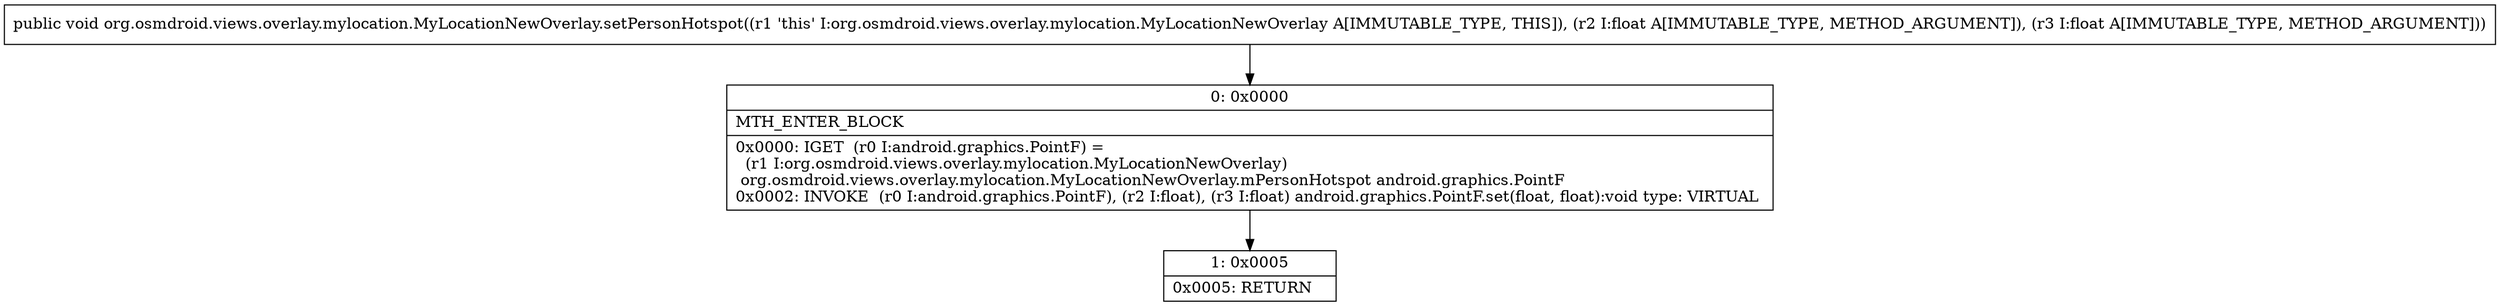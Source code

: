 digraph "CFG fororg.osmdroid.views.overlay.mylocation.MyLocationNewOverlay.setPersonHotspot(FF)V" {
Node_0 [shape=record,label="{0\:\ 0x0000|MTH_ENTER_BLOCK\l|0x0000: IGET  (r0 I:android.graphics.PointF) = \l  (r1 I:org.osmdroid.views.overlay.mylocation.MyLocationNewOverlay)\l org.osmdroid.views.overlay.mylocation.MyLocationNewOverlay.mPersonHotspot android.graphics.PointF \l0x0002: INVOKE  (r0 I:android.graphics.PointF), (r2 I:float), (r3 I:float) android.graphics.PointF.set(float, float):void type: VIRTUAL \l}"];
Node_1 [shape=record,label="{1\:\ 0x0005|0x0005: RETURN   \l}"];
MethodNode[shape=record,label="{public void org.osmdroid.views.overlay.mylocation.MyLocationNewOverlay.setPersonHotspot((r1 'this' I:org.osmdroid.views.overlay.mylocation.MyLocationNewOverlay A[IMMUTABLE_TYPE, THIS]), (r2 I:float A[IMMUTABLE_TYPE, METHOD_ARGUMENT]), (r3 I:float A[IMMUTABLE_TYPE, METHOD_ARGUMENT])) }"];
MethodNode -> Node_0;
Node_0 -> Node_1;
}

